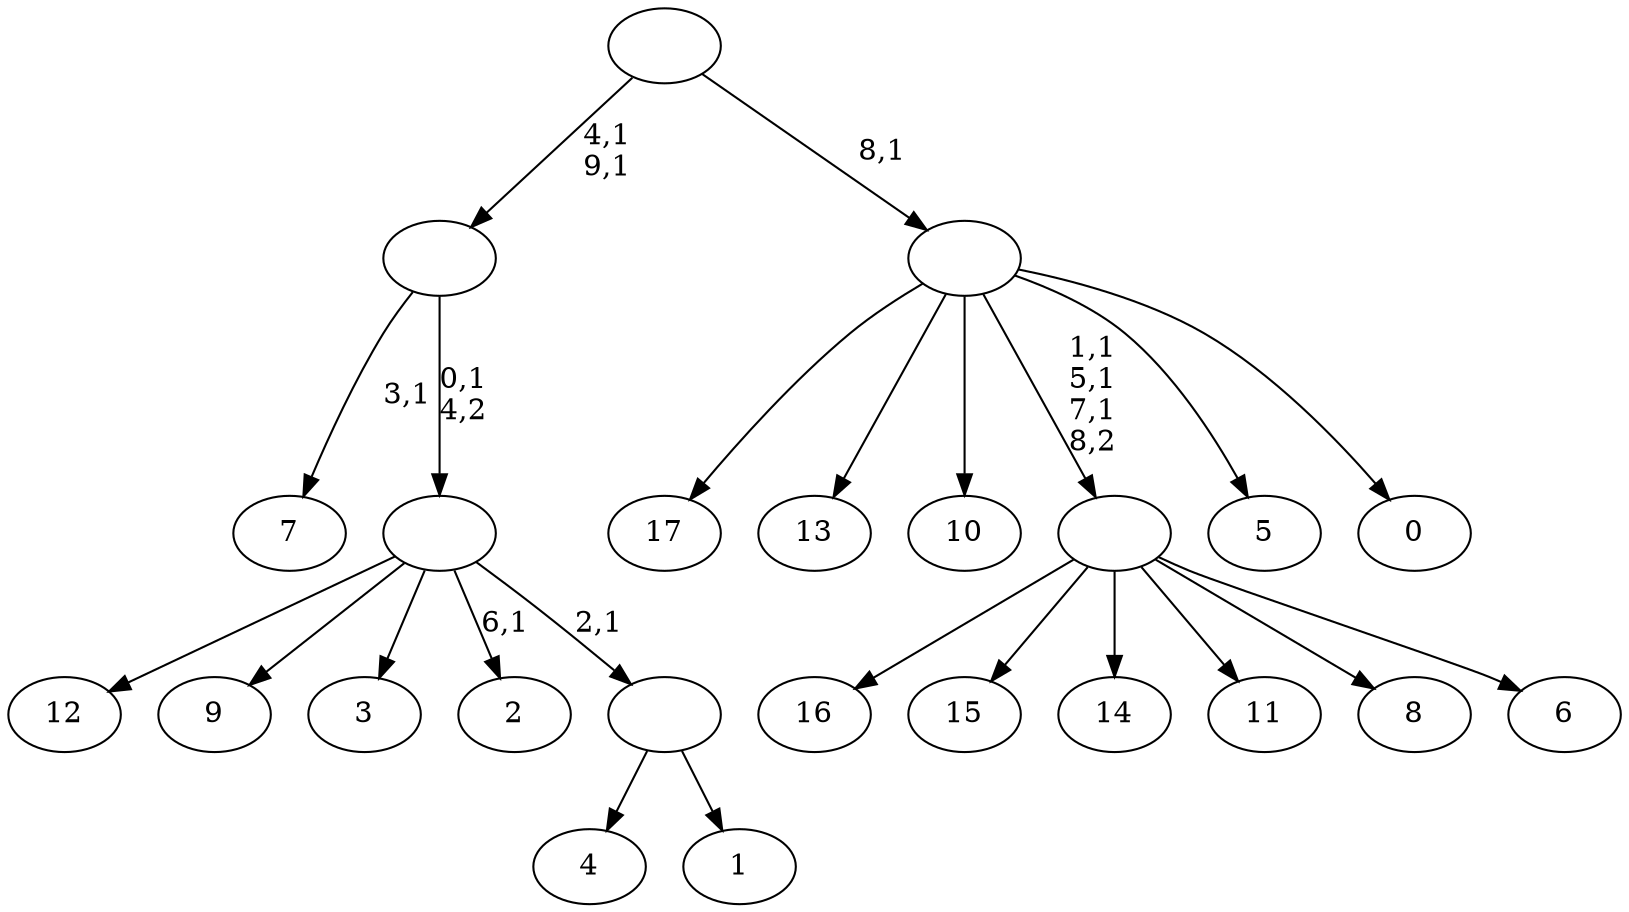digraph T {
	28 [label="17"]
	27 [label="16"]
	26 [label="15"]
	25 [label="14"]
	24 [label="13"]
	23 [label="12"]
	22 [label="11"]
	21 [label="10"]
	20 [label="9"]
	19 [label="8"]
	18 [label="7"]
	16 [label="6"]
	15 [label=""]
	12 [label="5"]
	11 [label="4"]
	10 [label="3"]
	9 [label="2"]
	7 [label="1"]
	6 [label=""]
	5 [label=""]
	4 [label=""]
	2 [label="0"]
	1 [label=""]
	0 [label=""]
	15 -> 27 [label=""]
	15 -> 26 [label=""]
	15 -> 25 [label=""]
	15 -> 22 [label=""]
	15 -> 19 [label=""]
	15 -> 16 [label=""]
	6 -> 11 [label=""]
	6 -> 7 [label=""]
	5 -> 9 [label="6,1"]
	5 -> 23 [label=""]
	5 -> 20 [label=""]
	5 -> 10 [label=""]
	5 -> 6 [label="2,1"]
	4 -> 18 [label="3,1"]
	4 -> 5 [label="0,1\n4,2"]
	1 -> 15 [label="1,1\n5,1\n7,1\n8,2"]
	1 -> 28 [label=""]
	1 -> 24 [label=""]
	1 -> 21 [label=""]
	1 -> 12 [label=""]
	1 -> 2 [label=""]
	0 -> 4 [label="4,1\n9,1"]
	0 -> 1 [label="8,1"]
}

